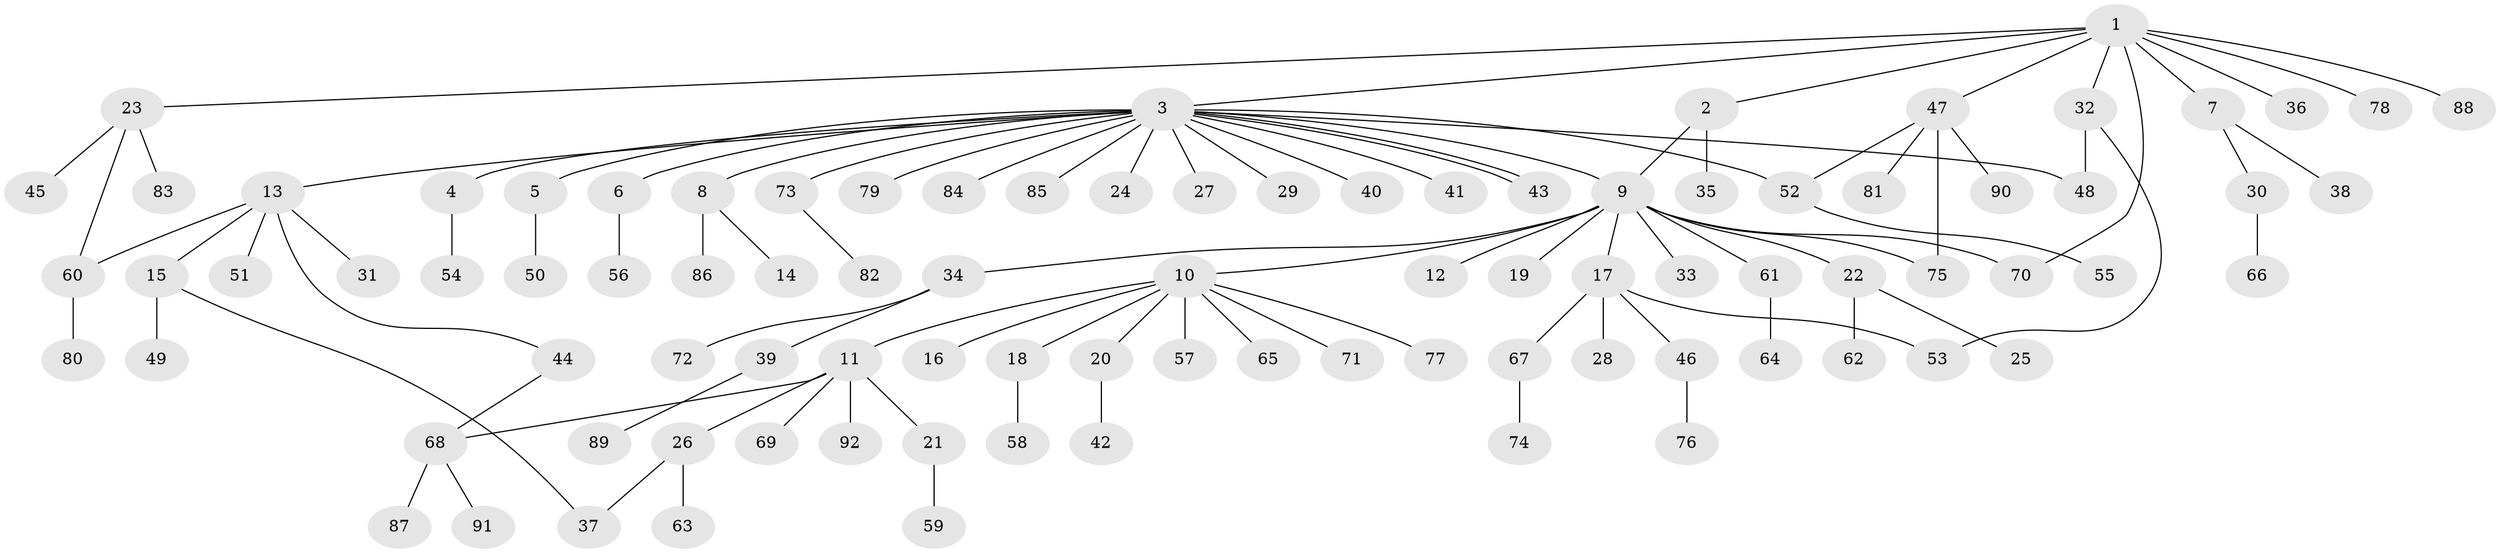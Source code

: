 // Generated by graph-tools (version 1.1) at 2025/49/03/09/25 03:49:52]
// undirected, 92 vertices, 101 edges
graph export_dot {
graph [start="1"]
  node [color=gray90,style=filled];
  1;
  2;
  3;
  4;
  5;
  6;
  7;
  8;
  9;
  10;
  11;
  12;
  13;
  14;
  15;
  16;
  17;
  18;
  19;
  20;
  21;
  22;
  23;
  24;
  25;
  26;
  27;
  28;
  29;
  30;
  31;
  32;
  33;
  34;
  35;
  36;
  37;
  38;
  39;
  40;
  41;
  42;
  43;
  44;
  45;
  46;
  47;
  48;
  49;
  50;
  51;
  52;
  53;
  54;
  55;
  56;
  57;
  58;
  59;
  60;
  61;
  62;
  63;
  64;
  65;
  66;
  67;
  68;
  69;
  70;
  71;
  72;
  73;
  74;
  75;
  76;
  77;
  78;
  79;
  80;
  81;
  82;
  83;
  84;
  85;
  86;
  87;
  88;
  89;
  90;
  91;
  92;
  1 -- 2;
  1 -- 3;
  1 -- 7;
  1 -- 23;
  1 -- 32;
  1 -- 36;
  1 -- 47;
  1 -- 70;
  1 -- 78;
  1 -- 88;
  2 -- 9;
  2 -- 35;
  3 -- 4;
  3 -- 5;
  3 -- 6;
  3 -- 8;
  3 -- 9;
  3 -- 13;
  3 -- 24;
  3 -- 27;
  3 -- 29;
  3 -- 40;
  3 -- 41;
  3 -- 43;
  3 -- 43;
  3 -- 48;
  3 -- 52;
  3 -- 73;
  3 -- 79;
  3 -- 84;
  3 -- 85;
  4 -- 54;
  5 -- 50;
  6 -- 56;
  7 -- 30;
  7 -- 38;
  8 -- 14;
  8 -- 86;
  9 -- 10;
  9 -- 12;
  9 -- 17;
  9 -- 19;
  9 -- 22;
  9 -- 33;
  9 -- 34;
  9 -- 61;
  9 -- 70;
  9 -- 75;
  10 -- 11;
  10 -- 16;
  10 -- 18;
  10 -- 20;
  10 -- 57;
  10 -- 65;
  10 -- 71;
  10 -- 77;
  11 -- 21;
  11 -- 26;
  11 -- 68;
  11 -- 69;
  11 -- 92;
  13 -- 15;
  13 -- 31;
  13 -- 44;
  13 -- 51;
  13 -- 60;
  15 -- 37;
  15 -- 49;
  17 -- 28;
  17 -- 46;
  17 -- 53;
  17 -- 67;
  18 -- 58;
  20 -- 42;
  21 -- 59;
  22 -- 25;
  22 -- 62;
  23 -- 45;
  23 -- 60;
  23 -- 83;
  26 -- 37;
  26 -- 63;
  30 -- 66;
  32 -- 48;
  32 -- 53;
  34 -- 39;
  34 -- 72;
  39 -- 89;
  44 -- 68;
  46 -- 76;
  47 -- 52;
  47 -- 75;
  47 -- 81;
  47 -- 90;
  52 -- 55;
  60 -- 80;
  61 -- 64;
  67 -- 74;
  68 -- 87;
  68 -- 91;
  73 -- 82;
}
